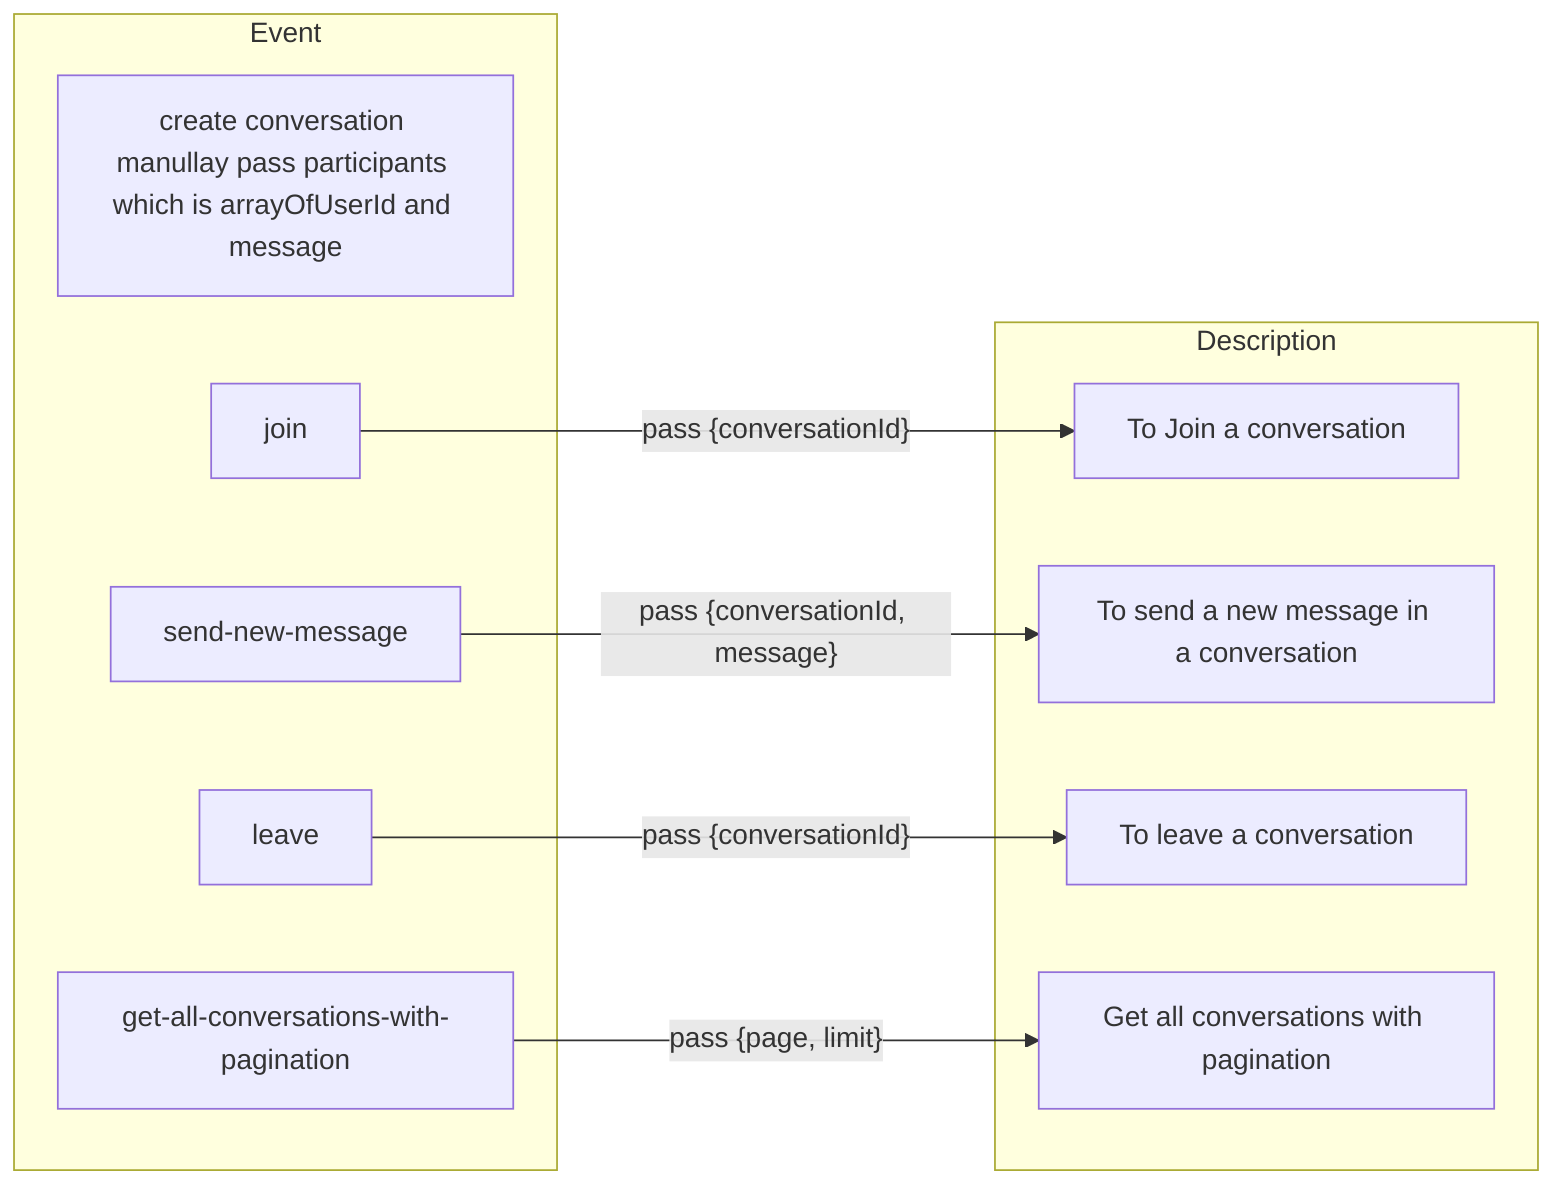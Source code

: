 flowchart LR
   subgraph Description
      
        direction LR

         Ad[To Join a conversation]
         Cd[To send a new message in a conversation]
         Bd[To leave a conversation]
         Dd[Get all conversations with pagination]
        
  end

  subgraph Event
        direction LR
        A1[create conversation manullay pass participants which is arrayOfUserId and message] 

        A[join] --pass {conversationId}--> Ad
        C[send-new-message] --pass {conversationId, message}-->Cd
        B[leave] --pass {conversationId}--> Bd    
        D[get-all-conversations-with-pagination] --pass {page, limit}--> Dd

  end